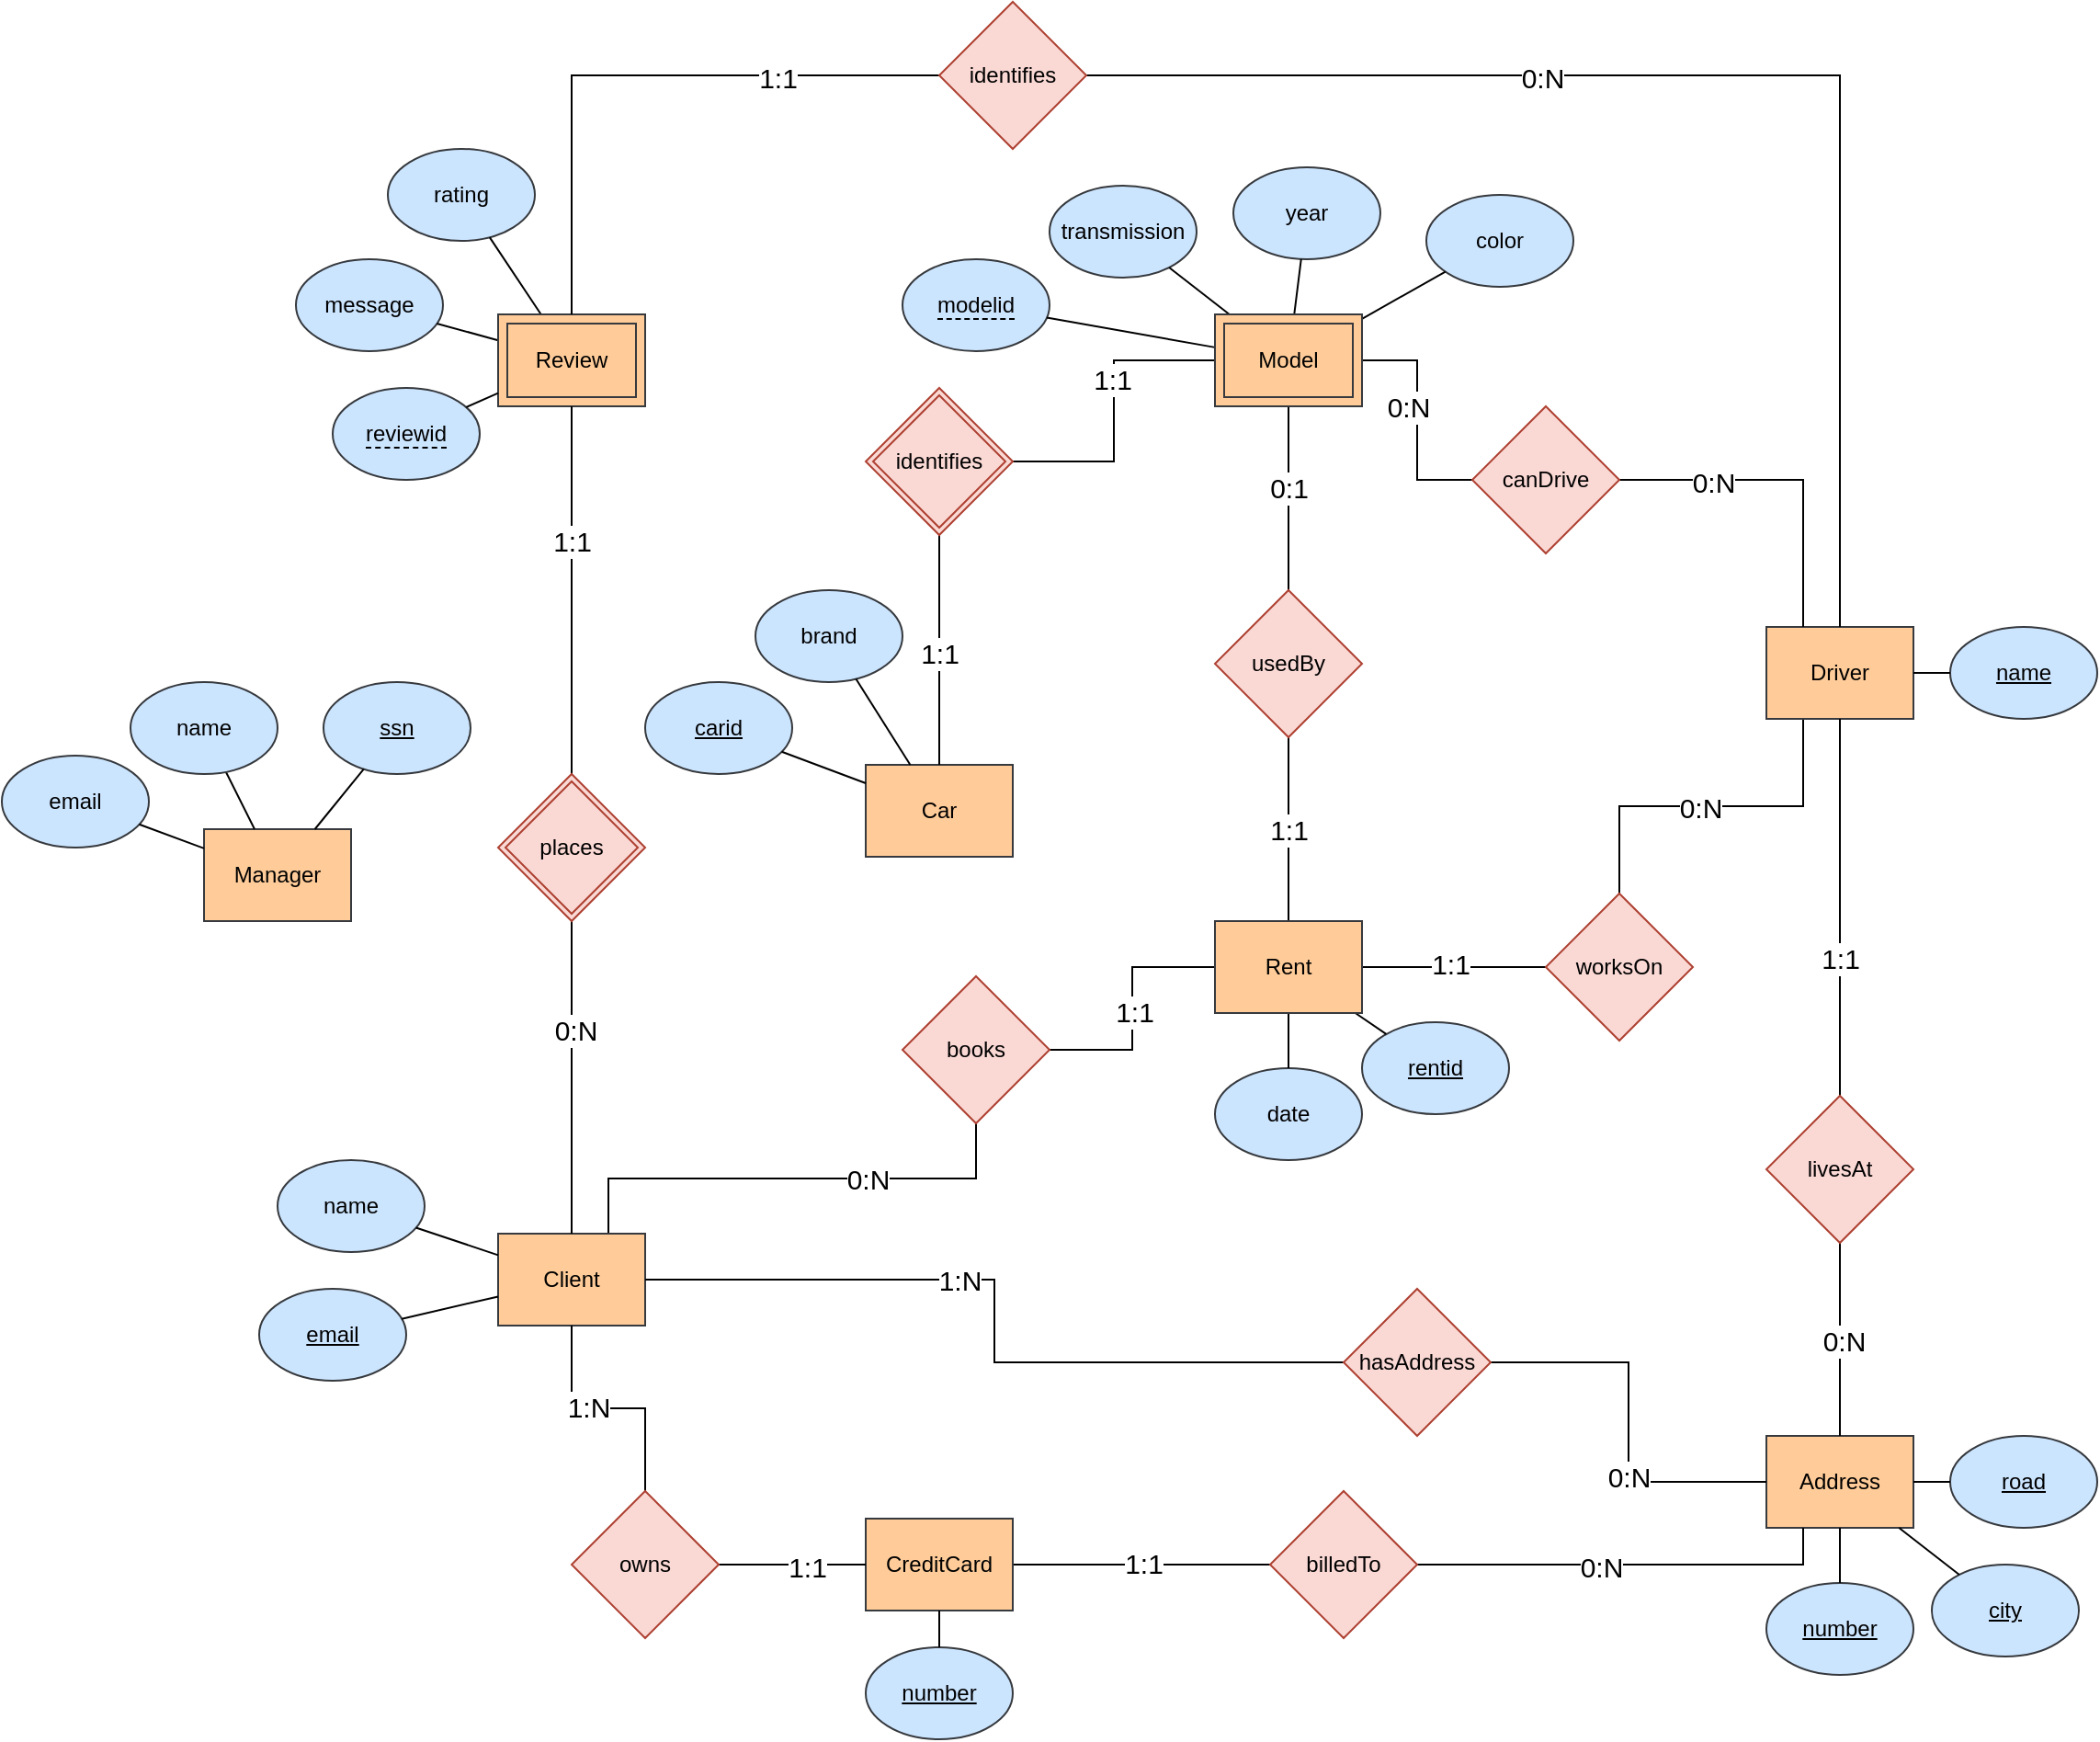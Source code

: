 <mxfile version="26.2.13">
  <diagram name="Page-1" id="qeylZyGSpG8U1TpUNCLx">
    <mxGraphModel dx="2035" dy="1863" grid="1" gridSize="10" guides="1" tooltips="1" connect="1" arrows="1" fold="1" page="1" pageScale="1" pageWidth="850" pageHeight="1100" background="none" math="0" shadow="0">
      <root>
        <mxCell id="0" />
        <mxCell id="1" parent="0" />
        <mxCell id="p1-VHrx_IR0K13Uelfq7-1" value="Manager" style="whiteSpace=wrap;html=1;fillColor=#ffcc99;strokeColor=#36393d;" parent="1" vertex="1">
          <mxGeometry x="-230" y="420" width="80" height="50" as="geometry" />
        </mxCell>
        <mxCell id="p1-VHrx_IR0K13Uelfq7-2" style="edgeStyle=orthogonalEdgeStyle;rounded=0;orthogonalLoop=1;jettySize=auto;html=1;endArrow=none;startFill=0;exitX=0.75;exitY=0;exitDx=0;exitDy=0;" parent="1" source="p1-VHrx_IR0K13Uelfq7-4" target="p1-VHrx_IR0K13Uelfq7-106" edge="1">
          <mxGeometry relative="1" as="geometry">
            <mxPoint x="540" y="670" as="targetPoint" />
            <mxPoint x="10" y="640" as="sourcePoint" />
          </mxGeometry>
        </mxCell>
        <mxCell id="p1-VHrx_IR0K13Uelfq7-3" value="&lt;font style=&quot;font-size: 15px;&quot;&gt;0:N&lt;/font&gt;" style="edgeLabel;html=1;align=center;verticalAlign=middle;resizable=0;points=[];" parent="p1-VHrx_IR0K13Uelfq7-2" vertex="1" connectable="0">
          <mxGeometry x="0.584" y="-1" relative="1" as="geometry">
            <mxPoint x="-35" y="-1" as="offset" />
          </mxGeometry>
        </mxCell>
        <mxCell id="p1-VHrx_IR0K13Uelfq7-4" value="Client" style="whiteSpace=wrap;html=1;fillColor=#ffcc99;strokeColor=#36393d;" parent="1" vertex="1">
          <mxGeometry x="-70" y="640" width="80" height="50" as="geometry" />
        </mxCell>
        <mxCell id="p1-VHrx_IR0K13Uelfq7-5" style="edgeStyle=orthogonalEdgeStyle;rounded=0;orthogonalLoop=1;jettySize=auto;html=1;exitX=0.25;exitY=1;exitDx=0;exitDy=0;endArrow=none;startFill=0;" parent="1" source="p1-VHrx_IR0K13Uelfq7-7" target="p1-VHrx_IR0K13Uelfq7-91" edge="1">
          <mxGeometry relative="1" as="geometry" />
        </mxCell>
        <mxCell id="p1-VHrx_IR0K13Uelfq7-6" value="&lt;font style=&quot;font-size: 15px;&quot;&gt;0:N&lt;/font&gt;" style="edgeLabel;html=1;align=center;verticalAlign=middle;resizable=0;points=[];" parent="p1-VHrx_IR0K13Uelfq7-5" vertex="1" connectable="0">
          <mxGeometry x="0.057" relative="1" as="geometry">
            <mxPoint x="-1" as="offset" />
          </mxGeometry>
        </mxCell>
        <mxCell id="p1-VHrx_IR0K13Uelfq7-7" value="Driver" style="whiteSpace=wrap;html=1;fillColor=#ffcc99;strokeColor=#36393d;" parent="1" vertex="1">
          <mxGeometry x="620" y="310" width="80" height="50" as="geometry" />
        </mxCell>
        <mxCell id="p1-VHrx_IR0K13Uelfq7-8" value="" style="endArrow=none;html=1;rounded=0;" parent="1" source="p1-VHrx_IR0K13Uelfq7-1" target="p1-VHrx_IR0K13Uelfq7-51" edge="1">
          <mxGeometry width="50" height="50" relative="1" as="geometry">
            <mxPoint x="-450" y="422" as="sourcePoint" />
            <mxPoint x="-480.995" y="408.865" as="targetPoint" />
          </mxGeometry>
        </mxCell>
        <mxCell id="p1-VHrx_IR0K13Uelfq7-9" value="&lt;u&gt;ssn&lt;/u&gt;" style="ellipse;whiteSpace=wrap;html=1;fillColor=#cce5ff;strokeColor=#36393d;" parent="1" vertex="1">
          <mxGeometry x="-165" y="340" width="80" height="50" as="geometry" />
        </mxCell>
        <mxCell id="p1-VHrx_IR0K13Uelfq7-10" value="" style="endArrow=none;html=1;rounded=0;" parent="1" source="p1-VHrx_IR0K13Uelfq7-1" target="p1-VHrx_IR0K13Uelfq7-9" edge="1">
          <mxGeometry width="50" height="50" relative="1" as="geometry">
            <mxPoint x="-360" y="340" as="sourcePoint" />
            <mxPoint x="-380" y="350" as="targetPoint" />
          </mxGeometry>
        </mxCell>
        <mxCell id="p1-VHrx_IR0K13Uelfq7-11" value="email" style="ellipse;whiteSpace=wrap;html=1;fillColor=#cce5ff;strokeColor=#36393d;" parent="1" vertex="1">
          <mxGeometry x="-340" y="380" width="80" height="50" as="geometry" />
        </mxCell>
        <mxCell id="p1-VHrx_IR0K13Uelfq7-12" value="" style="endArrow=none;html=1;rounded=0;" parent="1" source="p1-VHrx_IR0K13Uelfq7-11" target="p1-VHrx_IR0K13Uelfq7-1" edge="1">
          <mxGeometry width="50" height="50" relative="1" as="geometry">
            <mxPoint x="-410" y="510" as="sourcePoint" />
            <mxPoint x="-420" y="530" as="targetPoint" />
          </mxGeometry>
        </mxCell>
        <mxCell id="p1-VHrx_IR0K13Uelfq7-13" value="name" style="ellipse;whiteSpace=wrap;html=1;fillColor=#cce5ff;strokeColor=#36393d;" parent="1" vertex="1">
          <mxGeometry x="-190" y="600" width="80" height="50" as="geometry" />
        </mxCell>
        <mxCell id="p1-VHrx_IR0K13Uelfq7-14" value="&lt;u&gt;email&lt;/u&gt;" style="ellipse;whiteSpace=wrap;html=1;fillColor=#cce5ff;strokeColor=#36393d;" parent="1" vertex="1">
          <mxGeometry x="-200" y="670" width="80" height="50" as="geometry" />
        </mxCell>
        <mxCell id="p1-VHrx_IR0K13Uelfq7-15" value="" style="endArrow=none;html=1;rounded=0;" parent="1" source="p1-VHrx_IR0K13Uelfq7-4" target="p1-VHrx_IR0K13Uelfq7-13" edge="1">
          <mxGeometry width="50" height="50" relative="1" as="geometry">
            <mxPoint x="120" y="570" as="sourcePoint" />
            <mxPoint x="120" y="550" as="targetPoint" />
          </mxGeometry>
        </mxCell>
        <mxCell id="p1-VHrx_IR0K13Uelfq7-16" value="" style="endArrow=none;html=1;rounded=0;" parent="1" source="p1-VHrx_IR0K13Uelfq7-4" target="p1-VHrx_IR0K13Uelfq7-14" edge="1">
          <mxGeometry width="50" height="50" relative="1" as="geometry">
            <mxPoint x="30" y="700" as="sourcePoint" />
            <mxPoint x="50" y="690" as="targetPoint" />
          </mxGeometry>
        </mxCell>
        <mxCell id="p1-VHrx_IR0K13Uelfq7-17" style="edgeStyle=orthogonalEdgeStyle;rounded=0;orthogonalLoop=1;jettySize=auto;html=1;exitX=0.5;exitY=1;exitDx=0;exitDy=0;endArrow=none;startFill=0;" parent="1" source="p1-VHrx_IR0K13Uelfq7-92" target="p1-VHrx_IR0K13Uelfq7-94" edge="1">
          <mxGeometry relative="1" as="geometry" />
        </mxCell>
        <mxCell id="p1-VHrx_IR0K13Uelfq7-18" value="&lt;font style=&quot;font-size: 15px;&quot;&gt;0:1&lt;/font&gt;" style="edgeLabel;html=1;align=center;verticalAlign=middle;resizable=0;points=[];" parent="p1-VHrx_IR0K13Uelfq7-17" vertex="1" connectable="0">
          <mxGeometry x="-0.121" y="-1" relative="1" as="geometry">
            <mxPoint x="1" as="offset" />
          </mxGeometry>
        </mxCell>
        <mxCell id="p1-VHrx_IR0K13Uelfq7-19" value="Car" style="whiteSpace=wrap;html=1;fillColor=#ffcc99;strokeColor=#36393d;" parent="1" vertex="1">
          <mxGeometry x="130" y="385" width="80" height="50" as="geometry" />
        </mxCell>
        <mxCell id="p1-VHrx_IR0K13Uelfq7-20" value="Address" style="whiteSpace=wrap;html=1;fillColor=#ffcc99;strokeColor=#36393d;" parent="1" vertex="1">
          <mxGeometry x="620" y="750" width="80" height="50" as="geometry" />
        </mxCell>
        <mxCell id="p1-VHrx_IR0K13Uelfq7-21" value="date" style="ellipse;whiteSpace=wrap;html=1;fillColor=#cce5ff;strokeColor=#36393d;" parent="1" vertex="1">
          <mxGeometry x="320" y="550" width="80" height="50" as="geometry" />
        </mxCell>
        <mxCell id="p1-VHrx_IR0K13Uelfq7-22" value="" style="endArrow=none;html=1;rounded=0;" parent="1" source="p1-VHrx_IR0K13Uelfq7-21" target="p1-VHrx_IR0K13Uelfq7-105" edge="1">
          <mxGeometry width="50" height="50" relative="1" as="geometry">
            <mxPoint x="280" y="530" as="sourcePoint" />
            <mxPoint x="940" y="570" as="targetPoint" />
          </mxGeometry>
        </mxCell>
        <mxCell id="p1-VHrx_IR0K13Uelfq7-23" value="&lt;u&gt;name&lt;/u&gt;" style="ellipse;whiteSpace=wrap;html=1;fillColor=#cce5ff;strokeColor=#36393d;" parent="1" vertex="1">
          <mxGeometry x="720" y="310" width="80" height="50" as="geometry" />
        </mxCell>
        <mxCell id="p1-VHrx_IR0K13Uelfq7-24" value="" style="endArrow=none;html=1;rounded=0;" parent="1" source="p1-VHrx_IR0K13Uelfq7-23" target="p1-VHrx_IR0K13Uelfq7-7" edge="1">
          <mxGeometry width="50" height="50" relative="1" as="geometry">
            <mxPoint x="580" y="555" as="sourcePoint" />
            <mxPoint x="630" y="505" as="targetPoint" />
          </mxGeometry>
        </mxCell>
        <mxCell id="p1-VHrx_IR0K13Uelfq7-25" value="brand" style="ellipse;whiteSpace=wrap;html=1;fillColor=#cce5ff;strokeColor=#36393d;" parent="1" vertex="1">
          <mxGeometry x="70" y="290" width="80" height="50" as="geometry" />
        </mxCell>
        <mxCell id="p1-VHrx_IR0K13Uelfq7-26" value="" style="endArrow=none;html=1;rounded=0;" parent="1" source="p1-VHrx_IR0K13Uelfq7-19" target="p1-VHrx_IR0K13Uelfq7-25" edge="1">
          <mxGeometry width="50" height="50" relative="1" as="geometry">
            <mxPoint x="480" y="260" as="sourcePoint" />
            <mxPoint x="530" y="210" as="targetPoint" />
          </mxGeometry>
        </mxCell>
        <mxCell id="p1-VHrx_IR0K13Uelfq7-27" value="year" style="ellipse;whiteSpace=wrap;html=1;fillColor=#cce5ff;strokeColor=#36393d;" parent="1" vertex="1">
          <mxGeometry x="330" y="60" width="80" height="50" as="geometry" />
        </mxCell>
        <mxCell id="p1-VHrx_IR0K13Uelfq7-28" value="transmission" style="ellipse;whiteSpace=wrap;html=1;fillColor=#cce5ff;strokeColor=#36393d;" parent="1" vertex="1">
          <mxGeometry x="230" y="70" width="80" height="50" as="geometry" />
        </mxCell>
        <mxCell id="p1-VHrx_IR0K13Uelfq7-29" value="color" style="ellipse;whiteSpace=wrap;html=1;fillColor=#cce5ff;strokeColor=#36393d;" parent="1" vertex="1">
          <mxGeometry x="435" y="75" width="80" height="50" as="geometry" />
        </mxCell>
        <mxCell id="p1-VHrx_IR0K13Uelfq7-30" value="" style="endArrow=none;html=1;rounded=0;" parent="1" source="p1-VHrx_IR0K13Uelfq7-92" target="p1-VHrx_IR0K13Uelfq7-29" edge="1">
          <mxGeometry width="50" height="50" relative="1" as="geometry">
            <mxPoint x="809.167" y="330" as="sourcePoint" />
            <mxPoint x="1030" y="200" as="targetPoint" />
          </mxGeometry>
        </mxCell>
        <mxCell id="p1-VHrx_IR0K13Uelfq7-31" value="" style="endArrow=none;html=1;rounded=0;" parent="1" source="p1-VHrx_IR0K13Uelfq7-92" target="p1-VHrx_IR0K13Uelfq7-27" edge="1">
          <mxGeometry width="50" height="50" relative="1" as="geometry">
            <mxPoint x="820" y="346.648" as="sourcePoint" />
            <mxPoint x="1060" y="180" as="targetPoint" />
          </mxGeometry>
        </mxCell>
        <mxCell id="p1-VHrx_IR0K13Uelfq7-32" value="" style="endArrow=none;html=1;rounded=0;" parent="1" source="p1-VHrx_IR0K13Uelfq7-92" target="p1-VHrx_IR0K13Uelfq7-28" edge="1">
          <mxGeometry width="50" height="50" relative="1" as="geometry">
            <mxPoint x="820" y="360.236" as="sourcePoint" />
            <mxPoint x="1060" y="280" as="targetPoint" />
          </mxGeometry>
        </mxCell>
        <mxCell id="p1-VHrx_IR0K13Uelfq7-33" value="rating" style="ellipse;whiteSpace=wrap;html=1;fillColor=#cce5ff;strokeColor=#36393d;" parent="1" vertex="1">
          <mxGeometry x="-130" y="50" width="80" height="50" as="geometry" />
        </mxCell>
        <mxCell id="p1-VHrx_IR0K13Uelfq7-34" value="message" style="ellipse;whiteSpace=wrap;html=1;fillColor=#cce5ff;strokeColor=#36393d;" parent="1" vertex="1">
          <mxGeometry x="-180" y="110" width="80" height="50" as="geometry" />
        </mxCell>
        <mxCell id="p1-VHrx_IR0K13Uelfq7-35" value="" style="endArrow=none;html=1;rounded=0;" parent="1" source="p1-VHrx_IR0K13Uelfq7-50" target="p1-VHrx_IR0K13Uelfq7-34" edge="1">
          <mxGeometry width="50" height="50" relative="1" as="geometry">
            <mxPoint x="410" y="210" as="sourcePoint" />
            <mxPoint x="620" y="310" as="targetPoint" />
          </mxGeometry>
        </mxCell>
        <mxCell id="p1-VHrx_IR0K13Uelfq7-36" value="" style="endArrow=none;html=1;rounded=0;" parent="1" source="p1-VHrx_IR0K13Uelfq7-50" target="p1-VHrx_IR0K13Uelfq7-33" edge="1">
          <mxGeometry width="50" height="50" relative="1" as="geometry">
            <mxPoint x="450" y="170" as="sourcePoint" />
            <mxPoint x="367" y="198" as="targetPoint" />
          </mxGeometry>
        </mxCell>
        <mxCell id="p1-VHrx_IR0K13Uelfq7-37" style="edgeStyle=orthogonalEdgeStyle;rounded=0;orthogonalLoop=1;jettySize=auto;html=1;endArrow=none;startFill=0;" parent="1" source="p1-VHrx_IR0K13Uelfq7-39" target="p1-VHrx_IR0K13Uelfq7-100" edge="1">
          <mxGeometry relative="1" as="geometry" />
        </mxCell>
        <mxCell id="p1-VHrx_IR0K13Uelfq7-38" value="&lt;font style=&quot;font-size: 15px;&quot;&gt;1:1&lt;/font&gt;" style="edgeLabel;html=1;align=center;verticalAlign=middle;resizable=0;points=[];" parent="p1-VHrx_IR0K13Uelfq7-37" vertex="1" connectable="0">
          <mxGeometry x="0.015" y="1" relative="1" as="geometry">
            <mxPoint as="offset" />
          </mxGeometry>
        </mxCell>
        <mxCell id="p1-VHrx_IR0K13Uelfq7-39" value="CreditCard" style="whiteSpace=wrap;html=1;fillColor=#ffcc99;strokeColor=#36393d;" parent="1" vertex="1">
          <mxGeometry x="130" y="795" width="80" height="50" as="geometry" />
        </mxCell>
        <mxCell id="p1-VHrx_IR0K13Uelfq7-40" value="&lt;u&gt;number&lt;/u&gt;" style="ellipse;whiteSpace=wrap;html=1;fillColor=#cce5ff;strokeColor=#36393d;" parent="1" vertex="1">
          <mxGeometry x="130" y="865" width="80" height="50" as="geometry" />
        </mxCell>
        <mxCell id="p1-VHrx_IR0K13Uelfq7-41" value="&lt;u&gt;number&lt;/u&gt;" style="ellipse;whiteSpace=wrap;html=1;fillColor=#cce5ff;strokeColor=#36393d;" parent="1" vertex="1">
          <mxGeometry x="620" y="830" width="80" height="50" as="geometry" />
        </mxCell>
        <mxCell id="p1-VHrx_IR0K13Uelfq7-42" value="&lt;u&gt;road&lt;/u&gt;" style="ellipse;whiteSpace=wrap;html=1;fillColor=#cce5ff;strokeColor=#36393d;" parent="1" vertex="1">
          <mxGeometry x="720" y="750" width="80" height="50" as="geometry" />
        </mxCell>
        <mxCell id="p1-VHrx_IR0K13Uelfq7-43" value="&lt;u&gt;city&lt;/u&gt;" style="ellipse;whiteSpace=wrap;html=1;fillColor=#cce5ff;strokeColor=#36393d;" parent="1" vertex="1">
          <mxGeometry x="710" y="820" width="80" height="50" as="geometry" />
        </mxCell>
        <mxCell id="p1-VHrx_IR0K13Uelfq7-44" value="" style="endArrow=none;html=1;rounded=0;" parent="1" source="p1-VHrx_IR0K13Uelfq7-20" target="p1-VHrx_IR0K13Uelfq7-42" edge="1">
          <mxGeometry width="50" height="50" relative="1" as="geometry">
            <mxPoint x="470" y="880" as="sourcePoint" />
            <mxPoint x="520" y="830" as="targetPoint" />
          </mxGeometry>
        </mxCell>
        <mxCell id="p1-VHrx_IR0K13Uelfq7-45" value="" style="endArrow=none;html=1;rounded=0;" parent="1" source="p1-VHrx_IR0K13Uelfq7-20" target="p1-VHrx_IR0K13Uelfq7-41" edge="1">
          <mxGeometry width="50" height="50" relative="1" as="geometry">
            <mxPoint x="530" y="920" as="sourcePoint" />
            <mxPoint x="570" y="910" as="targetPoint" />
          </mxGeometry>
        </mxCell>
        <mxCell id="p1-VHrx_IR0K13Uelfq7-46" value="" style="endArrow=none;html=1;rounded=0;" parent="1" source="p1-VHrx_IR0K13Uelfq7-20" target="p1-VHrx_IR0K13Uelfq7-43" edge="1">
          <mxGeometry width="50" height="50" relative="1" as="geometry">
            <mxPoint x="530" y="960" as="sourcePoint" />
            <mxPoint x="582" y="992" as="targetPoint" />
          </mxGeometry>
        </mxCell>
        <mxCell id="p1-VHrx_IR0K13Uelfq7-47" value="" style="endArrow=none;html=1;rounded=0;" parent="1" source="p1-VHrx_IR0K13Uelfq7-40" target="p1-VHrx_IR0K13Uelfq7-39" edge="1">
          <mxGeometry width="50" height="50" relative="1" as="geometry">
            <mxPoint x="540" y="970" as="sourcePoint" />
            <mxPoint x="592" y="1002" as="targetPoint" />
          </mxGeometry>
        </mxCell>
        <mxCell id="p1-VHrx_IR0K13Uelfq7-48" style="edgeStyle=orthogonalEdgeStyle;rounded=0;orthogonalLoop=1;jettySize=auto;html=1;exitX=0.5;exitY=0;exitDx=0;exitDy=0;endArrow=none;startFill=0;" parent="1" source="p1-VHrx_IR0K13Uelfq7-105" target="p1-VHrx_IR0K13Uelfq7-94" edge="1">
          <mxGeometry relative="1" as="geometry" />
        </mxCell>
        <mxCell id="p1-VHrx_IR0K13Uelfq7-49" value="&lt;font style=&quot;font-size: 15px;&quot;&gt;1:1&lt;/font&gt;" style="edgeLabel;html=1;align=center;verticalAlign=middle;resizable=0;points=[];" parent="p1-VHrx_IR0K13Uelfq7-48" vertex="1" connectable="0">
          <mxGeometry x="-0.345" y="1" relative="1" as="geometry">
            <mxPoint x="1" y="-17" as="offset" />
          </mxGeometry>
        </mxCell>
        <mxCell id="p1-VHrx_IR0K13Uelfq7-50" value="Review" style="shape=ext;margin=3;double=1;whiteSpace=wrap;html=1;align=center;fillColor=#ffcc99;strokeColor=#36393d;" parent="1" vertex="1">
          <mxGeometry x="-70" y="140" width="80" height="50" as="geometry" />
        </mxCell>
        <mxCell id="p1-VHrx_IR0K13Uelfq7-51" value="name" style="ellipse;whiteSpace=wrap;html=1;fillColor=#cce5ff;strokeColor=#36393d;" parent="1" vertex="1">
          <mxGeometry x="-270" y="340" width="80" height="50" as="geometry" />
        </mxCell>
        <mxCell id="p1-VHrx_IR0K13Uelfq7-52" value="&lt;u&gt;carid&lt;/u&gt;" style="ellipse;whiteSpace=wrap;html=1;fillColor=#cce5ff;strokeColor=#36393d;" parent="1" vertex="1">
          <mxGeometry x="10" y="340" width="80" height="50" as="geometry" />
        </mxCell>
        <mxCell id="p1-VHrx_IR0K13Uelfq7-53" value="" style="endArrow=none;html=1;rounded=0;" parent="1" source="p1-VHrx_IR0K13Uelfq7-19" target="p1-VHrx_IR0K13Uelfq7-52" edge="1">
          <mxGeometry width="50" height="50" relative="1" as="geometry">
            <mxPoint x="710" y="75" as="sourcePoint" />
            <mxPoint x="820" y="75" as="targetPoint" />
          </mxGeometry>
        </mxCell>
        <mxCell id="p1-VHrx_IR0K13Uelfq7-54" value="&lt;div style=&quot;border-bottom: 1px dashed black;&quot;&gt;modelid&lt;/div&gt;" style="ellipse;whiteSpace=wrap;html=1;fillColor=#cce5ff;strokeColor=#36393d;" parent="1" vertex="1">
          <mxGeometry x="150" y="110" width="80" height="50" as="geometry" />
        </mxCell>
        <mxCell id="p1-VHrx_IR0K13Uelfq7-55" value="" style="endArrow=none;html=1;rounded=0;" parent="1" source="p1-VHrx_IR0K13Uelfq7-92" target="p1-VHrx_IR0K13Uelfq7-54" edge="1">
          <mxGeometry width="50" height="50" relative="1" as="geometry">
            <mxPoint x="801.945" y="380" as="sourcePoint" />
            <mxPoint x="1093" y="306" as="targetPoint" />
          </mxGeometry>
        </mxCell>
        <mxCell id="p1-VHrx_IR0K13Uelfq7-56" style="edgeStyle=orthogonalEdgeStyle;rounded=0;orthogonalLoop=1;jettySize=auto;html=1;endArrow=none;startFill=0;fontSize=15;" parent="1" source="p1-VHrx_IR0K13Uelfq7-86" target="p1-VHrx_IR0K13Uelfq7-50" edge="1">
          <mxGeometry relative="1" as="geometry">
            <mxPoint x="320" y="540" as="sourcePoint" />
          </mxGeometry>
        </mxCell>
        <mxCell id="p1-VHrx_IR0K13Uelfq7-57" value="&lt;font style=&quot;font-size: 15px;&quot;&gt;1:1&lt;/font&gt;" style="edgeLabel;html=1;align=center;verticalAlign=middle;resizable=0;points=[];" parent="p1-VHrx_IR0K13Uelfq7-56" vertex="1" connectable="0">
          <mxGeometry x="0.274" relative="1" as="geometry">
            <mxPoint as="offset" />
          </mxGeometry>
        </mxCell>
        <mxCell id="p1-VHrx_IR0K13Uelfq7-58" style="edgeStyle=orthogonalEdgeStyle;rounded=0;orthogonalLoop=1;jettySize=auto;html=1;endArrow=none;startFill=0;" parent="1" source="p1-VHrx_IR0K13Uelfq7-86" target="p1-VHrx_IR0K13Uelfq7-4" edge="1">
          <mxGeometry relative="1" as="geometry">
            <mxPoint x="240" y="540" as="sourcePoint" />
          </mxGeometry>
        </mxCell>
        <mxCell id="p1-VHrx_IR0K13Uelfq7-59" value="&lt;font style=&quot;font-size: 15px;&quot;&gt;0&lt;/font&gt;&lt;span style=&quot;font-size: 15px; background-color: light-dark(#ffffff, var(--ge-dark-color, #121212)); color: light-dark(rgb(0, 0, 0), rgb(255, 255, 255));&quot;&gt;:N&lt;/span&gt;" style="edgeLabel;html=1;align=center;verticalAlign=middle;resizable=0;points=[];" parent="p1-VHrx_IR0K13Uelfq7-58" vertex="1" connectable="0">
          <mxGeometry x="-0.304" y="2" relative="1" as="geometry">
            <mxPoint as="offset" />
          </mxGeometry>
        </mxCell>
        <mxCell id="p1-VHrx_IR0K13Uelfq7-60" style="edgeStyle=orthogonalEdgeStyle;rounded=0;orthogonalLoop=1;jettySize=auto;html=1;exitX=1;exitY=0.5;exitDx=0;exitDy=0;entryX=0;entryY=0.5;entryDx=0;entryDy=0;endArrow=none;startFill=0;fontSize=15;" parent="1" source="p1-VHrx_IR0K13Uelfq7-64" target="p1-VHrx_IR0K13Uelfq7-39" edge="1">
          <mxGeometry relative="1" as="geometry" />
        </mxCell>
        <mxCell id="p1-VHrx_IR0K13Uelfq7-61" value="&lt;font style=&quot;font-size: 15px;&quot;&gt;1:1&lt;/font&gt;" style="edgeLabel;html=1;align=center;verticalAlign=middle;resizable=0;points=[];" parent="p1-VHrx_IR0K13Uelfq7-60" vertex="1" connectable="0">
          <mxGeometry x="0.202" y="-1" relative="1" as="geometry">
            <mxPoint as="offset" />
          </mxGeometry>
        </mxCell>
        <mxCell id="p1-VHrx_IR0K13Uelfq7-62" style="edgeStyle=orthogonalEdgeStyle;rounded=0;orthogonalLoop=1;jettySize=auto;html=1;endArrow=none;startFill=0;" parent="1" source="p1-VHrx_IR0K13Uelfq7-64" target="p1-VHrx_IR0K13Uelfq7-4" edge="1">
          <mxGeometry relative="1" as="geometry" />
        </mxCell>
        <mxCell id="p1-VHrx_IR0K13Uelfq7-63" value="&lt;font style=&quot;font-size: 15px;&quot;&gt;1:N&lt;/font&gt;" style="edgeLabel;html=1;align=center;verticalAlign=middle;resizable=0;points=[];" parent="p1-VHrx_IR0K13Uelfq7-62" vertex="1" connectable="0">
          <mxGeometry x="0.179" y="-1" relative="1" as="geometry">
            <mxPoint as="offset" />
          </mxGeometry>
        </mxCell>
        <mxCell id="p1-VHrx_IR0K13Uelfq7-64" value="owns" style="shape=rhombus;perimeter=rhombusPerimeter;whiteSpace=wrap;html=1;align=center;fillColor=#fad9d5;strokeColor=#ae4132;" parent="1" vertex="1">
          <mxGeometry x="-30" y="780" width="80" height="80" as="geometry" />
        </mxCell>
        <mxCell id="p1-VHrx_IR0K13Uelfq7-65" style="edgeStyle=orthogonalEdgeStyle;rounded=0;orthogonalLoop=1;jettySize=auto;html=1;endArrow=none;startFill=0;fontSize=15;" parent="1" source="p1-VHrx_IR0K13Uelfq7-93" target="p1-VHrx_IR0K13Uelfq7-19" edge="1">
          <mxGeometry relative="1" as="geometry">
            <mxPoint x="780" y="150" as="sourcePoint" />
          </mxGeometry>
        </mxCell>
        <mxCell id="p1-VHrx_IR0K13Uelfq7-66" value="&lt;font style=&quot;font-size: 15px;&quot;&gt;1:1&lt;/font&gt;" style="edgeLabel;html=1;align=center;verticalAlign=middle;resizable=0;points=[];" parent="p1-VHrx_IR0K13Uelfq7-65" vertex="1" connectable="0">
          <mxGeometry x="0.652" relative="1" as="geometry">
            <mxPoint y="-40" as="offset" />
          </mxGeometry>
        </mxCell>
        <mxCell id="p1-VHrx_IR0K13Uelfq7-67" style="edgeStyle=orthogonalEdgeStyle;rounded=0;orthogonalLoop=1;jettySize=auto;html=1;endArrow=none;startFill=0;fontSize=15;" parent="1" source="p1-VHrx_IR0K13Uelfq7-93" target="p1-VHrx_IR0K13Uelfq7-92" edge="1">
          <mxGeometry relative="1" as="geometry">
            <mxPoint x="780" y="230" as="sourcePoint" />
            <mxPoint x="780" y="330" as="targetPoint" />
          </mxGeometry>
        </mxCell>
        <mxCell id="p1-VHrx_IR0K13Uelfq7-68" value="&lt;font style=&quot;font-size: 15px;&quot;&gt;1:1&lt;/font&gt;" style="edgeLabel;html=1;align=center;verticalAlign=middle;resizable=0;points=[];" parent="p1-VHrx_IR0K13Uelfq7-67" vertex="1" connectable="0">
          <mxGeometry x="0.214" y="1" relative="1" as="geometry">
            <mxPoint as="offset" />
          </mxGeometry>
        </mxCell>
        <mxCell id="p1-VHrx_IR0K13Uelfq7-69" style="edgeStyle=orthogonalEdgeStyle;rounded=0;orthogonalLoop=1;jettySize=auto;html=1;endArrow=none;startFill=0;fontSize=15;" parent="1" source="p1-VHrx_IR0K13Uelfq7-73" target="p1-VHrx_IR0K13Uelfq7-92" edge="1">
          <mxGeometry relative="1" as="geometry" />
        </mxCell>
        <mxCell id="p1-VHrx_IR0K13Uelfq7-70" value="&lt;font style=&quot;font-size: 15px;&quot;&gt;0:N&lt;/font&gt;" style="edgeLabel;html=1;align=center;verticalAlign=middle;resizable=0;points=[];" parent="p1-VHrx_IR0K13Uelfq7-69" vertex="1" connectable="0">
          <mxGeometry x="-0.19" y="3" relative="1" as="geometry">
            <mxPoint x="-2" y="-20" as="offset" />
          </mxGeometry>
        </mxCell>
        <mxCell id="p1-VHrx_IR0K13Uelfq7-71" style="edgeStyle=orthogonalEdgeStyle;rounded=0;orthogonalLoop=1;jettySize=auto;html=1;endArrow=none;startFill=0;fontSize=15;entryX=0.25;entryY=0;entryDx=0;entryDy=0;" parent="1" source="p1-VHrx_IR0K13Uelfq7-73" target="p1-VHrx_IR0K13Uelfq7-7" edge="1">
          <mxGeometry relative="1" as="geometry" />
        </mxCell>
        <mxCell id="p1-VHrx_IR0K13Uelfq7-72" value="&lt;font style=&quot;font-size: 15px;&quot;&gt;0:N&lt;/font&gt;" style="edgeLabel;html=1;align=center;verticalAlign=middle;resizable=0;points=[];" parent="p1-VHrx_IR0K13Uelfq7-71" vertex="1" connectable="0">
          <mxGeometry x="-0.433" y="-1" relative="1" as="geometry">
            <mxPoint as="offset" />
          </mxGeometry>
        </mxCell>
        <mxCell id="p1-VHrx_IR0K13Uelfq7-73" value="canDrive" style="shape=rhombus;perimeter=rhombusPerimeter;whiteSpace=wrap;html=1;align=center;fillColor=#fad9d5;strokeColor=#ae4132;" parent="1" vertex="1">
          <mxGeometry x="460" y="190" width="80" height="80" as="geometry" />
        </mxCell>
        <mxCell id="p1-VHrx_IR0K13Uelfq7-74" style="edgeStyle=orthogonalEdgeStyle;rounded=0;orthogonalLoop=1;jettySize=auto;html=1;endArrow=none;startFill=0;fontSize=15;" parent="1" source="p1-VHrx_IR0K13Uelfq7-80" target="p1-VHrx_IR0K13Uelfq7-20" edge="1">
          <mxGeometry relative="1" as="geometry">
            <mxPoint x="610" y="810" as="targetPoint" />
          </mxGeometry>
        </mxCell>
        <mxCell id="p1-VHrx_IR0K13Uelfq7-75" value="&lt;font style=&quot;font-size: 15px;&quot;&gt;0:N&lt;/font&gt;" style="edgeLabel;html=1;align=center;verticalAlign=middle;resizable=0;points=[];" parent="p1-VHrx_IR0K13Uelfq7-74" vertex="1" connectable="0">
          <mxGeometry x="0.271" relative="1" as="geometry">
            <mxPoint as="offset" />
          </mxGeometry>
        </mxCell>
        <mxCell id="p1-VHrx_IR0K13Uelfq7-76" style="edgeStyle=orthogonalEdgeStyle;rounded=0;orthogonalLoop=1;jettySize=auto;html=1;endArrow=none;startFill=0;fontSize=15;" parent="1" source="p1-VHrx_IR0K13Uelfq7-97" target="p1-VHrx_IR0K13Uelfq7-7" edge="1">
          <mxGeometry relative="1" as="geometry" />
        </mxCell>
        <mxCell id="p1-VHrx_IR0K13Uelfq7-77" style="edgeStyle=orthogonalEdgeStyle;rounded=0;orthogonalLoop=1;jettySize=auto;html=1;endArrow=none;startFill=0;fontSize=15;" parent="1" source="p1-VHrx_IR0K13Uelfq7-80" target="p1-VHrx_IR0K13Uelfq7-4" edge="1">
          <mxGeometry relative="1" as="geometry">
            <mxPoint x="590" y="720" as="sourcePoint" />
          </mxGeometry>
        </mxCell>
        <mxCell id="p1-VHrx_IR0K13Uelfq7-78" value="&lt;font style=&quot;font-size: 15px;&quot;&gt;1:N&lt;/font&gt;" style="edgeLabel;html=1;align=center;verticalAlign=middle;resizable=0;points=[];" parent="p1-VHrx_IR0K13Uelfq7-77" vertex="1" connectable="0">
          <mxGeometry x="0.195" relative="1" as="geometry">
            <mxPoint as="offset" />
          </mxGeometry>
        </mxCell>
        <mxCell id="p1-VHrx_IR0K13Uelfq7-79" value="&lt;font style=&quot;font-size: 15px;&quot;&gt;1:1&lt;/font&gt;" style="edgeLabel;html=1;align=center;verticalAlign=middle;resizable=0;points=[];" parent="p1-VHrx_IR0K13Uelfq7-77" vertex="1" connectable="0">
          <mxGeometry x="-0.688" y="-1" relative="1" as="geometry">
            <mxPoint x="336" y="-219" as="offset" />
          </mxGeometry>
        </mxCell>
        <mxCell id="p1-VHrx_IR0K13Uelfq7-80" value="hasAddress" style="shape=rhombus;perimeter=rhombusPerimeter;whiteSpace=wrap;html=1;align=center;fillColor=#fad9d5;strokeColor=#ae4132;" parent="1" vertex="1">
          <mxGeometry x="390" y="670" width="80" height="80" as="geometry" />
        </mxCell>
        <mxCell id="p1-VHrx_IR0K13Uelfq7-81" style="edgeStyle=orthogonalEdgeStyle;rounded=0;orthogonalLoop=1;jettySize=auto;html=1;endArrow=none;startFill=0;fontSize=15;" parent="1" source="p1-VHrx_IR0K13Uelfq7-85" target="p1-VHrx_IR0K13Uelfq7-50" edge="1">
          <mxGeometry relative="1" as="geometry" />
        </mxCell>
        <mxCell id="p1-VHrx_IR0K13Uelfq7-82" value="&lt;font style=&quot;font-size: 15px;&quot;&gt;1:1&lt;/font&gt;" style="edgeLabel;html=1;align=center;verticalAlign=middle;resizable=0;points=[];" parent="p1-VHrx_IR0K13Uelfq7-81" vertex="1" connectable="0">
          <mxGeometry x="-0.466" y="1" relative="1" as="geometry">
            <mxPoint as="offset" />
          </mxGeometry>
        </mxCell>
        <mxCell id="p1-VHrx_IR0K13Uelfq7-83" style="edgeStyle=orthogonalEdgeStyle;rounded=0;orthogonalLoop=1;jettySize=auto;html=1;endArrow=none;startFill=0;fontSize=15;" parent="1" source="p1-VHrx_IR0K13Uelfq7-85" target="p1-VHrx_IR0K13Uelfq7-7" edge="1">
          <mxGeometry relative="1" as="geometry" />
        </mxCell>
        <mxCell id="p1-VHrx_IR0K13Uelfq7-84" value="&lt;font style=&quot;font-size: 15px;&quot;&gt;0:N&lt;/font&gt;" style="edgeLabel;html=1;align=center;verticalAlign=middle;resizable=0;points=[];" parent="p1-VHrx_IR0K13Uelfq7-83" vertex="1" connectable="0">
          <mxGeometry x="-0.301" y="-3" relative="1" as="geometry">
            <mxPoint y="-2" as="offset" />
          </mxGeometry>
        </mxCell>
        <mxCell id="p1-VHrx_IR0K13Uelfq7-85" value="identifies" style="shape=rhombus;perimeter=rhombusPerimeter;whiteSpace=wrap;html=1;align=center;fillColor=#fad9d5;strokeColor=#ae4132;" parent="1" vertex="1">
          <mxGeometry x="170" y="-30" width="80" height="80" as="geometry" />
        </mxCell>
        <mxCell id="p1-VHrx_IR0K13Uelfq7-86" value="places" style="shape=rhombus;double=1;perimeter=rhombusPerimeter;whiteSpace=wrap;html=1;align=center;strokeColor=#ae4132;verticalAlign=middle;fontFamily=Helvetica;fontSize=12;fontColor=default;fillColor=#fad9d5;" parent="1" vertex="1">
          <mxGeometry x="-70" y="390" width="80" height="80" as="geometry" />
        </mxCell>
        <mxCell id="p1-VHrx_IR0K13Uelfq7-87" style="edgeStyle=orthogonalEdgeStyle;rounded=0;orthogonalLoop=1;jettySize=auto;html=1;endArrow=none;startFill=0;" parent="1" source="p1-VHrx_IR0K13Uelfq7-106" target="p1-VHrx_IR0K13Uelfq7-105" edge="1">
          <mxGeometry relative="1" as="geometry">
            <mxPoint x="399.5" y="549.5" as="targetPoint" />
            <mxPoint x="299.5" y="614.5" as="sourcePoint" />
          </mxGeometry>
        </mxCell>
        <mxCell id="p1-VHrx_IR0K13Uelfq7-88" value="&lt;font style=&quot;font-size: 15px;&quot;&gt;1:1&lt;/font&gt;" style="edgeLabel;html=1;align=center;verticalAlign=middle;resizable=0;points=[];" parent="p1-VHrx_IR0K13Uelfq7-87" vertex="1" connectable="0">
          <mxGeometry x="0.584" y="-1" relative="1" as="geometry">
            <mxPoint x="-16" y="23" as="offset" />
          </mxGeometry>
        </mxCell>
        <mxCell id="p1-VHrx_IR0K13Uelfq7-89" style="edgeStyle=orthogonalEdgeStyle;rounded=0;orthogonalLoop=1;jettySize=auto;html=1;endArrow=none;startFill=0;" parent="1" source="p1-VHrx_IR0K13Uelfq7-91" target="p1-VHrx_IR0K13Uelfq7-105" edge="1">
          <mxGeometry relative="1" as="geometry" />
        </mxCell>
        <mxCell id="p1-VHrx_IR0K13Uelfq7-90" value="&lt;font style=&quot;font-size: 15px;&quot;&gt;1:1&lt;/font&gt;" style="edgeLabel;html=1;align=center;verticalAlign=middle;resizable=0;points=[];" parent="p1-VHrx_IR0K13Uelfq7-89" vertex="1" connectable="0">
          <mxGeometry x="-0.022" y="-2" relative="1" as="geometry">
            <mxPoint x="-3" as="offset" />
          </mxGeometry>
        </mxCell>
        <mxCell id="p1-VHrx_IR0K13Uelfq7-91" value="worksOn" style="shape=rhombus;perimeter=rhombusPerimeter;whiteSpace=wrap;html=1;align=center;fillColor=#fad9d5;strokeColor=#ae4132;" parent="1" vertex="1">
          <mxGeometry x="500" y="455" width="80" height="80" as="geometry" />
        </mxCell>
        <mxCell id="p1-VHrx_IR0K13Uelfq7-92" value="Model" style="shape=ext;margin=3;double=1;whiteSpace=wrap;html=1;align=center;strokeColor=#36393d;verticalAlign=middle;fontFamily=Helvetica;fontSize=12;fontColor=default;fillColor=#ffcc99;" parent="1" vertex="1">
          <mxGeometry x="320" y="140" width="80" height="50" as="geometry" />
        </mxCell>
        <mxCell id="p1-VHrx_IR0K13Uelfq7-93" value="identifies" style="shape=rhombus;double=1;perimeter=rhombusPerimeter;whiteSpace=wrap;html=1;align=center;fillColor=#fad9d5;strokeColor=#ae4132;" parent="1" vertex="1">
          <mxGeometry x="130" y="180" width="80" height="80" as="geometry" />
        </mxCell>
        <mxCell id="p1-VHrx_IR0K13Uelfq7-94" value="usedBy" style="shape=rhombus;perimeter=rhombusPerimeter;whiteSpace=wrap;html=1;align=center;fillColor=#fad9d5;strokeColor=#ae4132;" parent="1" vertex="1">
          <mxGeometry x="320" y="290" width="80" height="80" as="geometry" />
        </mxCell>
        <mxCell id="p1-VHrx_IR0K13Uelfq7-95" style="edgeStyle=orthogonalEdgeStyle;rounded=0;orthogonalLoop=1;jettySize=auto;html=1;endArrow=none;startFill=0;" parent="1" source="p1-VHrx_IR0K13Uelfq7-97" target="p1-VHrx_IR0K13Uelfq7-20" edge="1">
          <mxGeometry relative="1" as="geometry" />
        </mxCell>
        <mxCell id="p1-VHrx_IR0K13Uelfq7-96" value="&lt;font style=&quot;font-size: 15px;&quot;&gt;0:N&lt;/font&gt;" style="edgeLabel;html=1;align=center;verticalAlign=middle;resizable=0;points=[];" parent="p1-VHrx_IR0K13Uelfq7-95" vertex="1" connectable="0">
          <mxGeometry x="0.014" y="1" relative="1" as="geometry">
            <mxPoint x="1" as="offset" />
          </mxGeometry>
        </mxCell>
        <mxCell id="p1-VHrx_IR0K13Uelfq7-97" value="livesAt" style="shape=rhombus;perimeter=rhombusPerimeter;whiteSpace=wrap;html=1;align=center;fillColor=#fad9d5;strokeColor=#ae4132;" parent="1" vertex="1">
          <mxGeometry x="620" y="565" width="80" height="80" as="geometry" />
        </mxCell>
        <mxCell id="p1-VHrx_IR0K13Uelfq7-98" style="edgeStyle=orthogonalEdgeStyle;rounded=0;orthogonalLoop=1;jettySize=auto;html=1;exitX=1;exitY=0.5;exitDx=0;exitDy=0;entryX=0.25;entryY=1;entryDx=0;entryDy=0;endArrow=none;startFill=0;" parent="1" source="p1-VHrx_IR0K13Uelfq7-100" target="p1-VHrx_IR0K13Uelfq7-20" edge="1">
          <mxGeometry relative="1" as="geometry" />
        </mxCell>
        <mxCell id="p1-VHrx_IR0K13Uelfq7-99" value="&lt;font style=&quot;font-size: 15px;&quot;&gt;0:N&lt;/font&gt;" style="edgeLabel;html=1;align=center;verticalAlign=middle;resizable=0;points=[];" parent="p1-VHrx_IR0K13Uelfq7-98" vertex="1" connectable="0">
          <mxGeometry x="-0.131" y="-1" relative="1" as="geometry">
            <mxPoint as="offset" />
          </mxGeometry>
        </mxCell>
        <mxCell id="p1-VHrx_IR0K13Uelfq7-100" value="billedTo" style="shape=rhombus;perimeter=rhombusPerimeter;whiteSpace=wrap;html=1;align=center;fillColor=#fad9d5;strokeColor=#ae4132;" parent="1" vertex="1">
          <mxGeometry x="350" y="780" width="80" height="80" as="geometry" />
        </mxCell>
        <mxCell id="p1-VHrx_IR0K13Uelfq7-101" value="&lt;div style=&quot;border-bottom: 1px dashed black;&quot;&gt;reviewid&lt;/div&gt;" style="ellipse;whiteSpace=wrap;html=1;fillColor=#cce5ff;strokeColor=#36393d;" parent="1" vertex="1">
          <mxGeometry x="-160" y="180" width="80" height="50" as="geometry" />
        </mxCell>
        <mxCell id="p1-VHrx_IR0K13Uelfq7-102" value="" style="endArrow=none;html=1;rounded=0;" parent="1" source="p1-VHrx_IR0K13Uelfq7-50" target="p1-VHrx_IR0K13Uelfq7-101" edge="1">
          <mxGeometry width="50" height="50" relative="1" as="geometry">
            <mxPoint x="-131" y="150" as="sourcePoint" />
            <mxPoint x="-151" y="127" as="targetPoint" />
          </mxGeometry>
        </mxCell>
        <mxCell id="p1-VHrx_IR0K13Uelfq7-103" value="&lt;span style=&quot;font-style: normal;&quot;&gt;&lt;u&gt;rentid&lt;/u&gt;&lt;/span&gt;" style="ellipse;whiteSpace=wrap;html=1;fillColor=#cce5ff;strokeColor=#36393d;fontStyle=2" parent="1" vertex="1">
          <mxGeometry x="400" y="525" width="80" height="50" as="geometry" />
        </mxCell>
        <mxCell id="p1-VHrx_IR0K13Uelfq7-104" value="" style="endArrow=none;html=1;rounded=0;" parent="1" source="p1-VHrx_IR0K13Uelfq7-103" target="p1-VHrx_IR0K13Uelfq7-105" edge="1">
          <mxGeometry width="50" height="50" relative="1" as="geometry">
            <mxPoint x="403" y="567" as="sourcePoint" />
            <mxPoint x="306" y="500" as="targetPoint" />
          </mxGeometry>
        </mxCell>
        <mxCell id="p1-VHrx_IR0K13Uelfq7-105" value="Rent" style="whiteSpace=wrap;html=1;fillColor=#ffcc99;strokeColor=#36393d;" parent="1" vertex="1">
          <mxGeometry x="320" y="470" width="80" height="50" as="geometry" />
        </mxCell>
        <mxCell id="p1-VHrx_IR0K13Uelfq7-106" value="books" style="shape=rhombus;perimeter=rhombusPerimeter;whiteSpace=wrap;html=1;align=center;fillColor=#fad9d5;strokeColor=#ae4132;" parent="1" vertex="1">
          <mxGeometry x="150" y="500" width="80" height="80" as="geometry" />
        </mxCell>
      </root>
    </mxGraphModel>
  </diagram>
</mxfile>
